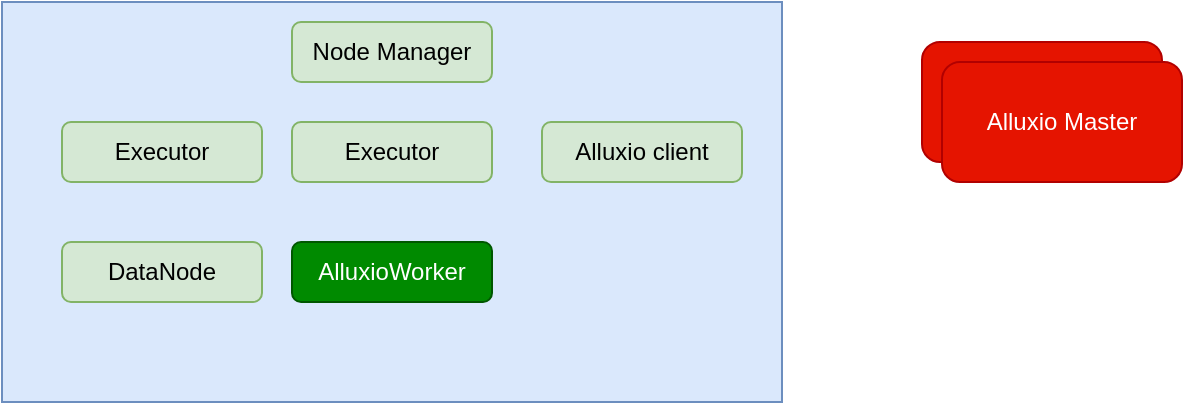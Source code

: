<mxfile version="15.7.4" type="github">
  <diagram id="t_1q5KEKuvA8vM5OTTdt" name="Page-1">
    <mxGraphModel dx="981" dy="526" grid="1" gridSize="10" guides="1" tooltips="1" connect="1" arrows="1" fold="1" page="1" pageScale="1" pageWidth="827" pageHeight="1169" math="0" shadow="0">
      <root>
        <mxCell id="0" />
        <mxCell id="1" parent="0" />
        <mxCell id="02zp73fsQsVZQxTClNC5-2" value="" style="rounded=0;whiteSpace=wrap;html=1;fillColor=#dae8fc;strokeColor=#6c8ebf;" vertex="1" parent="1">
          <mxGeometry x="160" y="70" width="390" height="200" as="geometry" />
        </mxCell>
        <mxCell id="02zp73fsQsVZQxTClNC5-3" value="Node Manager" style="rounded=1;whiteSpace=wrap;html=1;fillColor=#d5e8d4;strokeColor=#82b366;" vertex="1" parent="1">
          <mxGeometry x="305" y="80" width="100" height="30" as="geometry" />
        </mxCell>
        <mxCell id="02zp73fsQsVZQxTClNC5-4" value="" style="rounded=1;whiteSpace=wrap;html=1;fillColor=#e51400;fontColor=#ffffff;strokeColor=#B20000;" vertex="1" parent="1">
          <mxGeometry x="620" y="90" width="120" height="60" as="geometry" />
        </mxCell>
        <mxCell id="02zp73fsQsVZQxTClNC5-5" value="Executor" style="rounded=1;whiteSpace=wrap;html=1;fillColor=#d5e8d4;strokeColor=#82b366;" vertex="1" parent="1">
          <mxGeometry x="190" y="130" width="100" height="30" as="geometry" />
        </mxCell>
        <mxCell id="02zp73fsQsVZQxTClNC5-6" value="Executor" style="rounded=1;whiteSpace=wrap;html=1;fillColor=#d5e8d4;strokeColor=#82b366;" vertex="1" parent="1">
          <mxGeometry x="305" y="130" width="100" height="30" as="geometry" />
        </mxCell>
        <mxCell id="02zp73fsQsVZQxTClNC5-7" value="Alluxio client" style="rounded=1;whiteSpace=wrap;html=1;fillColor=#d5e8d4;strokeColor=#82b366;" vertex="1" parent="1">
          <mxGeometry x="430" y="130" width="100" height="30" as="geometry" />
        </mxCell>
        <mxCell id="02zp73fsQsVZQxTClNC5-8" value="DataNode" style="rounded=1;whiteSpace=wrap;html=1;fillColor=#d5e8d4;strokeColor=#82b366;" vertex="1" parent="1">
          <mxGeometry x="190" y="190" width="100" height="30" as="geometry" />
        </mxCell>
        <mxCell id="02zp73fsQsVZQxTClNC5-9" value="AlluxioWorker" style="rounded=1;whiteSpace=wrap;html=1;fillColor=#008a00;strokeColor=#005700;fontColor=#ffffff;" vertex="1" parent="1">
          <mxGeometry x="305" y="190" width="100" height="30" as="geometry" />
        </mxCell>
        <mxCell id="02zp73fsQsVZQxTClNC5-10" value="Alluxio Master" style="rounded=1;whiteSpace=wrap;html=1;fillColor=#e51400;fontColor=#ffffff;strokeColor=#B20000;" vertex="1" parent="1">
          <mxGeometry x="630" y="100" width="120" height="60" as="geometry" />
        </mxCell>
      </root>
    </mxGraphModel>
  </diagram>
</mxfile>
